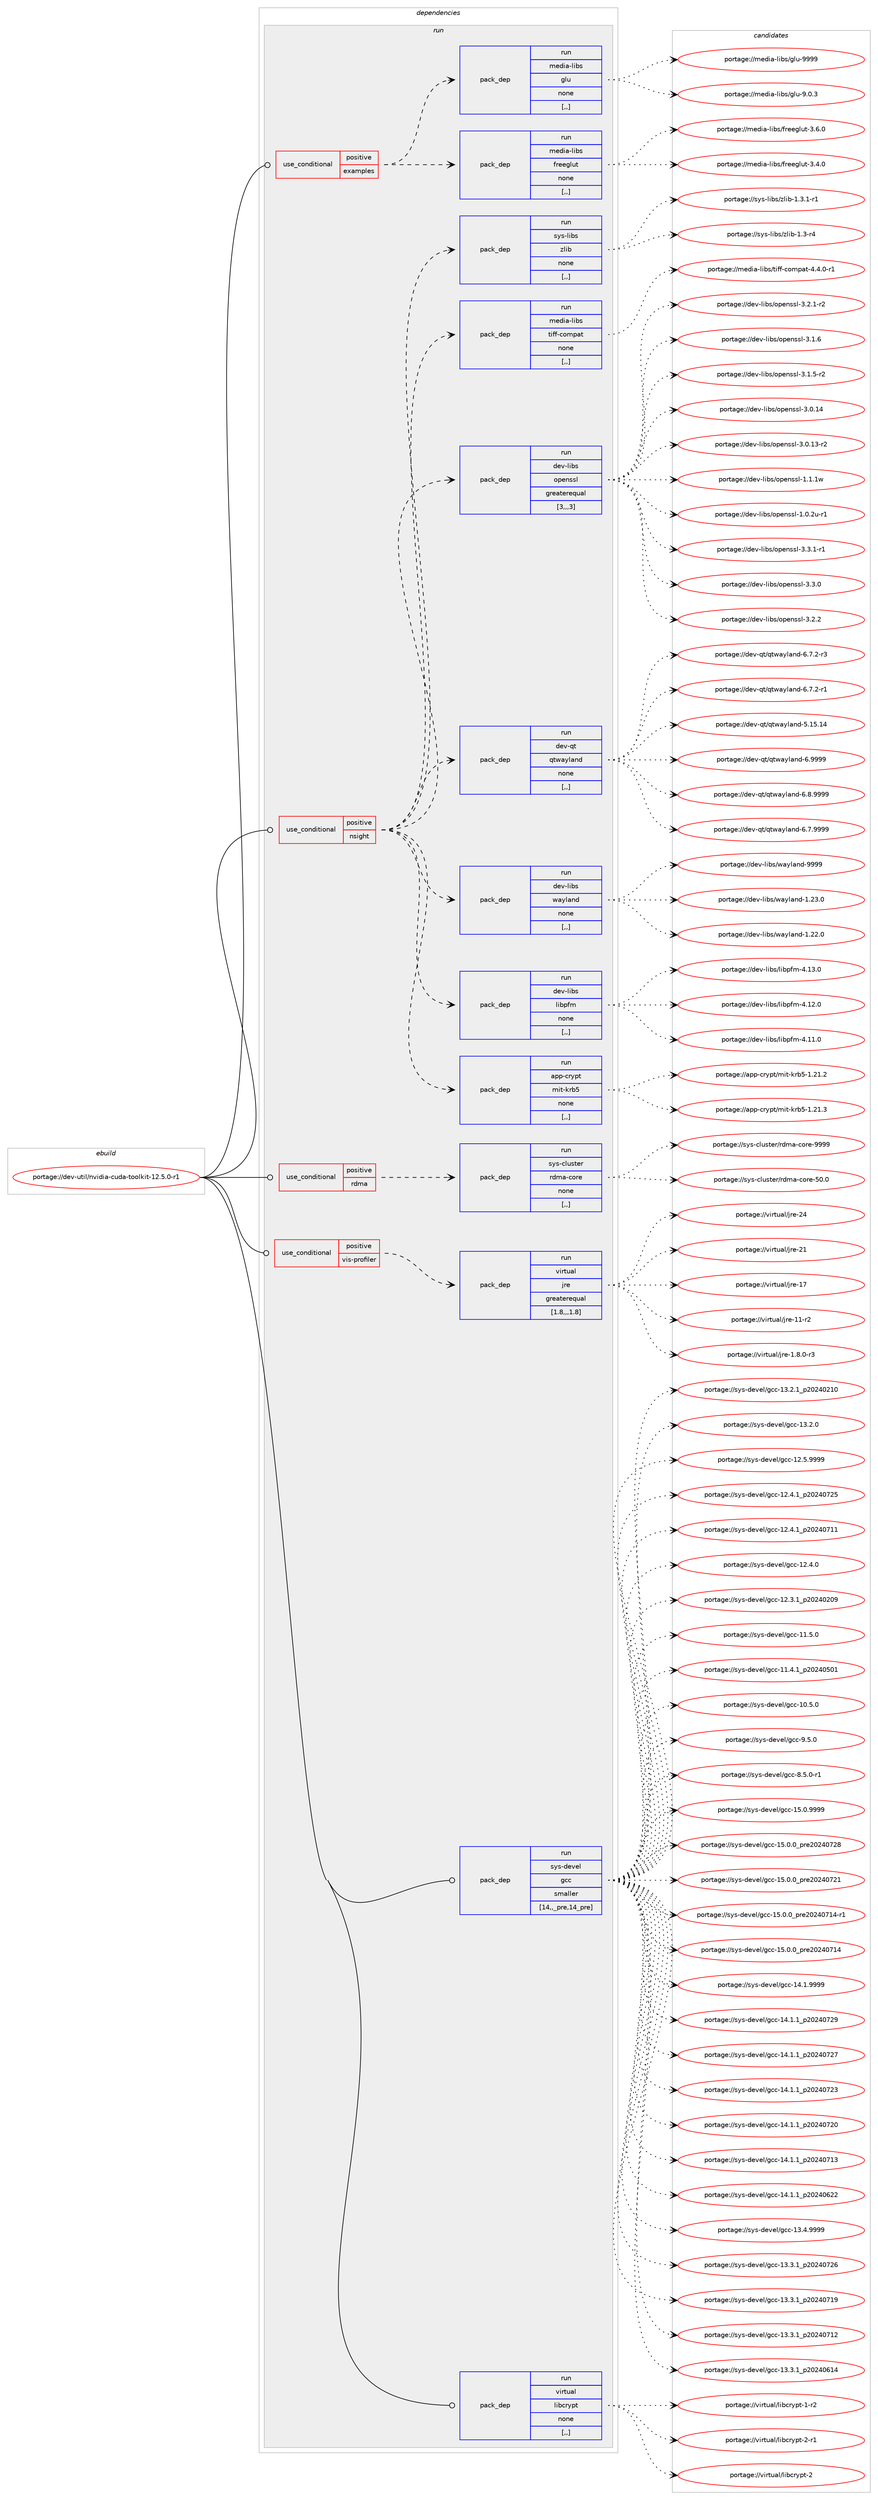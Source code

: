 digraph prolog {

# *************
# Graph options
# *************

newrank=true;
concentrate=true;
compound=true;
graph [rankdir=LR,fontname=Helvetica,fontsize=10,ranksep=1.5];#, ranksep=2.5, nodesep=0.2];
edge  [arrowhead=vee];
node  [fontname=Helvetica,fontsize=10];

# **********
# The ebuild
# **********

subgraph cluster_leftcol {
color=gray;
label=<<i>ebuild</i>>;
id [label="portage://dev-util/nvidia-cuda-toolkit-12.5.0-r1", color=red, width=4, href="../dev-util/nvidia-cuda-toolkit-12.5.0-r1.svg"];
}

# ****************
# The dependencies
# ****************

subgraph cluster_midcol {
color=gray;
label=<<i>dependencies</i>>;
subgraph cluster_compile {
fillcolor="#eeeeee";
style=filled;
label=<<i>compile</i>>;
}
subgraph cluster_compileandrun {
fillcolor="#eeeeee";
style=filled;
label=<<i>compile and run</i>>;
}
subgraph cluster_run {
fillcolor="#eeeeee";
style=filled;
label=<<i>run</i>>;
subgraph cond60972 {
dependency216973 [label=<<TABLE BORDER="0" CELLBORDER="1" CELLSPACING="0" CELLPADDING="4"><TR><TD ROWSPAN="3" CELLPADDING="10">use_conditional</TD></TR><TR><TD>positive</TD></TR><TR><TD>examples</TD></TR></TABLE>>, shape=none, color=red];
subgraph pack154565 {
dependency216974 [label=<<TABLE BORDER="0" CELLBORDER="1" CELLSPACING="0" CELLPADDING="4" WIDTH="220"><TR><TD ROWSPAN="6" CELLPADDING="30">pack_dep</TD></TR><TR><TD WIDTH="110">run</TD></TR><TR><TD>media-libs</TD></TR><TR><TD>freeglut</TD></TR><TR><TD>none</TD></TR><TR><TD>[,,]</TD></TR></TABLE>>, shape=none, color=blue];
}
dependency216973:e -> dependency216974:w [weight=20,style="dashed",arrowhead="vee"];
subgraph pack154566 {
dependency216975 [label=<<TABLE BORDER="0" CELLBORDER="1" CELLSPACING="0" CELLPADDING="4" WIDTH="220"><TR><TD ROWSPAN="6" CELLPADDING="30">pack_dep</TD></TR><TR><TD WIDTH="110">run</TD></TR><TR><TD>media-libs</TD></TR><TR><TD>glu</TD></TR><TR><TD>none</TD></TR><TR><TD>[,,]</TD></TR></TABLE>>, shape=none, color=blue];
}
dependency216973:e -> dependency216975:w [weight=20,style="dashed",arrowhead="vee"];
}
id:e -> dependency216973:w [weight=20,style="solid",arrowhead="odot"];
subgraph cond60973 {
dependency216976 [label=<<TABLE BORDER="0" CELLBORDER="1" CELLSPACING="0" CELLPADDING="4"><TR><TD ROWSPAN="3" CELLPADDING="10">use_conditional</TD></TR><TR><TD>positive</TD></TR><TR><TD>nsight</TD></TR></TABLE>>, shape=none, color=red];
subgraph pack154567 {
dependency216977 [label=<<TABLE BORDER="0" CELLBORDER="1" CELLSPACING="0" CELLPADDING="4" WIDTH="220"><TR><TD ROWSPAN="6" CELLPADDING="30">pack_dep</TD></TR><TR><TD WIDTH="110">run</TD></TR><TR><TD>app-crypt</TD></TR><TR><TD>mit-krb5</TD></TR><TR><TD>none</TD></TR><TR><TD>[,,]</TD></TR></TABLE>>, shape=none, color=blue];
}
dependency216976:e -> dependency216977:w [weight=20,style="dashed",arrowhead="vee"];
subgraph pack154568 {
dependency216978 [label=<<TABLE BORDER="0" CELLBORDER="1" CELLSPACING="0" CELLPADDING="4" WIDTH="220"><TR><TD ROWSPAN="6" CELLPADDING="30">pack_dep</TD></TR><TR><TD WIDTH="110">run</TD></TR><TR><TD>dev-libs</TD></TR><TR><TD>libpfm</TD></TR><TR><TD>none</TD></TR><TR><TD>[,,]</TD></TR></TABLE>>, shape=none, color=blue];
}
dependency216976:e -> dependency216978:w [weight=20,style="dashed",arrowhead="vee"];
subgraph pack154569 {
dependency216979 [label=<<TABLE BORDER="0" CELLBORDER="1" CELLSPACING="0" CELLPADDING="4" WIDTH="220"><TR><TD ROWSPAN="6" CELLPADDING="30">pack_dep</TD></TR><TR><TD WIDTH="110">run</TD></TR><TR><TD>dev-libs</TD></TR><TR><TD>wayland</TD></TR><TR><TD>none</TD></TR><TR><TD>[,,]</TD></TR></TABLE>>, shape=none, color=blue];
}
dependency216976:e -> dependency216979:w [weight=20,style="dashed",arrowhead="vee"];
subgraph pack154570 {
dependency216980 [label=<<TABLE BORDER="0" CELLBORDER="1" CELLSPACING="0" CELLPADDING="4" WIDTH="220"><TR><TD ROWSPAN="6" CELLPADDING="30">pack_dep</TD></TR><TR><TD WIDTH="110">run</TD></TR><TR><TD>dev-qt</TD></TR><TR><TD>qtwayland</TD></TR><TR><TD>none</TD></TR><TR><TD>[,,]</TD></TR></TABLE>>, shape=none, color=blue];
}
dependency216976:e -> dependency216980:w [weight=20,style="dashed",arrowhead="vee"];
subgraph pack154571 {
dependency216981 [label=<<TABLE BORDER="0" CELLBORDER="1" CELLSPACING="0" CELLPADDING="4" WIDTH="220"><TR><TD ROWSPAN="6" CELLPADDING="30">pack_dep</TD></TR><TR><TD WIDTH="110">run</TD></TR><TR><TD>dev-libs</TD></TR><TR><TD>openssl</TD></TR><TR><TD>greaterequal</TD></TR><TR><TD>[3,,,3]</TD></TR></TABLE>>, shape=none, color=blue];
}
dependency216976:e -> dependency216981:w [weight=20,style="dashed",arrowhead="vee"];
subgraph pack154572 {
dependency216982 [label=<<TABLE BORDER="0" CELLBORDER="1" CELLSPACING="0" CELLPADDING="4" WIDTH="220"><TR><TD ROWSPAN="6" CELLPADDING="30">pack_dep</TD></TR><TR><TD WIDTH="110">run</TD></TR><TR><TD>media-libs</TD></TR><TR><TD>tiff-compat</TD></TR><TR><TD>none</TD></TR><TR><TD>[,,]</TD></TR></TABLE>>, shape=none, color=blue];
}
dependency216976:e -> dependency216982:w [weight=20,style="dashed",arrowhead="vee"];
subgraph pack154573 {
dependency216983 [label=<<TABLE BORDER="0" CELLBORDER="1" CELLSPACING="0" CELLPADDING="4" WIDTH="220"><TR><TD ROWSPAN="6" CELLPADDING="30">pack_dep</TD></TR><TR><TD WIDTH="110">run</TD></TR><TR><TD>sys-libs</TD></TR><TR><TD>zlib</TD></TR><TR><TD>none</TD></TR><TR><TD>[,,]</TD></TR></TABLE>>, shape=none, color=blue];
}
dependency216976:e -> dependency216983:w [weight=20,style="dashed",arrowhead="vee"];
}
id:e -> dependency216976:w [weight=20,style="solid",arrowhead="odot"];
subgraph cond60974 {
dependency216984 [label=<<TABLE BORDER="0" CELLBORDER="1" CELLSPACING="0" CELLPADDING="4"><TR><TD ROWSPAN="3" CELLPADDING="10">use_conditional</TD></TR><TR><TD>positive</TD></TR><TR><TD>rdma</TD></TR></TABLE>>, shape=none, color=red];
subgraph pack154574 {
dependency216985 [label=<<TABLE BORDER="0" CELLBORDER="1" CELLSPACING="0" CELLPADDING="4" WIDTH="220"><TR><TD ROWSPAN="6" CELLPADDING="30">pack_dep</TD></TR><TR><TD WIDTH="110">run</TD></TR><TR><TD>sys-cluster</TD></TR><TR><TD>rdma-core</TD></TR><TR><TD>none</TD></TR><TR><TD>[,,]</TD></TR></TABLE>>, shape=none, color=blue];
}
dependency216984:e -> dependency216985:w [weight=20,style="dashed",arrowhead="vee"];
}
id:e -> dependency216984:w [weight=20,style="solid",arrowhead="odot"];
subgraph cond60975 {
dependency216986 [label=<<TABLE BORDER="0" CELLBORDER="1" CELLSPACING="0" CELLPADDING="4"><TR><TD ROWSPAN="3" CELLPADDING="10">use_conditional</TD></TR><TR><TD>positive</TD></TR><TR><TD>vis-profiler</TD></TR></TABLE>>, shape=none, color=red];
subgraph pack154575 {
dependency216987 [label=<<TABLE BORDER="0" CELLBORDER="1" CELLSPACING="0" CELLPADDING="4" WIDTH="220"><TR><TD ROWSPAN="6" CELLPADDING="30">pack_dep</TD></TR><TR><TD WIDTH="110">run</TD></TR><TR><TD>virtual</TD></TR><TR><TD>jre</TD></TR><TR><TD>greaterequal</TD></TR><TR><TD>[1.8,,,1.8]</TD></TR></TABLE>>, shape=none, color=blue];
}
dependency216986:e -> dependency216987:w [weight=20,style="dashed",arrowhead="vee"];
}
id:e -> dependency216986:w [weight=20,style="solid",arrowhead="odot"];
subgraph pack154576 {
dependency216988 [label=<<TABLE BORDER="0" CELLBORDER="1" CELLSPACING="0" CELLPADDING="4" WIDTH="220"><TR><TD ROWSPAN="6" CELLPADDING="30">pack_dep</TD></TR><TR><TD WIDTH="110">run</TD></TR><TR><TD>sys-devel</TD></TR><TR><TD>gcc</TD></TR><TR><TD>smaller</TD></TR><TR><TD>[14,,_pre,14_pre]</TD></TR></TABLE>>, shape=none, color=blue];
}
id:e -> dependency216988:w [weight=20,style="solid",arrowhead="odot"];
subgraph pack154577 {
dependency216989 [label=<<TABLE BORDER="0" CELLBORDER="1" CELLSPACING="0" CELLPADDING="4" WIDTH="220"><TR><TD ROWSPAN="6" CELLPADDING="30">pack_dep</TD></TR><TR><TD WIDTH="110">run</TD></TR><TR><TD>virtual</TD></TR><TR><TD>libcrypt</TD></TR><TR><TD>none</TD></TR><TR><TD>[,,]</TD></TR></TABLE>>, shape=none, color=blue];
}
id:e -> dependency216989:w [weight=20,style="solid",arrowhead="odot"];
}
}

# **************
# The candidates
# **************

subgraph cluster_choices {
rank=same;
color=gray;
label=<<i>candidates</i>>;

subgraph choice154565 {
color=black;
nodesep=1;
choice10910110010597451081059811547102114101101103108117116455146544648 [label="portage://media-libs/freeglut-3.6.0", color=red, width=4,href="../media-libs/freeglut-3.6.0.svg"];
choice10910110010597451081059811547102114101101103108117116455146524648 [label="portage://media-libs/freeglut-3.4.0", color=red, width=4,href="../media-libs/freeglut-3.4.0.svg"];
dependency216974:e -> choice10910110010597451081059811547102114101101103108117116455146544648:w [style=dotted,weight="100"];
dependency216974:e -> choice10910110010597451081059811547102114101101103108117116455146524648:w [style=dotted,weight="100"];
}
subgraph choice154566 {
color=black;
nodesep=1;
choice109101100105974510810598115471031081174557575757 [label="portage://media-libs/glu-9999", color=red, width=4,href="../media-libs/glu-9999.svg"];
choice10910110010597451081059811547103108117455746484651 [label="portage://media-libs/glu-9.0.3", color=red, width=4,href="../media-libs/glu-9.0.3.svg"];
dependency216975:e -> choice109101100105974510810598115471031081174557575757:w [style=dotted,weight="100"];
dependency216975:e -> choice10910110010597451081059811547103108117455746484651:w [style=dotted,weight="100"];
}
subgraph choice154567 {
color=black;
nodesep=1;
choice9711211245991141211121164710910511645107114985345494650494651 [label="portage://app-crypt/mit-krb5-1.21.3", color=red, width=4,href="../app-crypt/mit-krb5-1.21.3.svg"];
choice9711211245991141211121164710910511645107114985345494650494650 [label="portage://app-crypt/mit-krb5-1.21.2", color=red, width=4,href="../app-crypt/mit-krb5-1.21.2.svg"];
dependency216977:e -> choice9711211245991141211121164710910511645107114985345494650494651:w [style=dotted,weight="100"];
dependency216977:e -> choice9711211245991141211121164710910511645107114985345494650494650:w [style=dotted,weight="100"];
}
subgraph choice154568 {
color=black;
nodesep=1;
choice1001011184510810598115471081059811210210945524649514648 [label="portage://dev-libs/libpfm-4.13.0", color=red, width=4,href="../dev-libs/libpfm-4.13.0.svg"];
choice1001011184510810598115471081059811210210945524649504648 [label="portage://dev-libs/libpfm-4.12.0", color=red, width=4,href="../dev-libs/libpfm-4.12.0.svg"];
choice1001011184510810598115471081059811210210945524649494648 [label="portage://dev-libs/libpfm-4.11.0", color=red, width=4,href="../dev-libs/libpfm-4.11.0.svg"];
dependency216978:e -> choice1001011184510810598115471081059811210210945524649514648:w [style=dotted,weight="100"];
dependency216978:e -> choice1001011184510810598115471081059811210210945524649504648:w [style=dotted,weight="100"];
dependency216978:e -> choice1001011184510810598115471081059811210210945524649494648:w [style=dotted,weight="100"];
}
subgraph choice154569 {
color=black;
nodesep=1;
choice10010111845108105981154711997121108971101004557575757 [label="portage://dev-libs/wayland-9999", color=red, width=4,href="../dev-libs/wayland-9999.svg"];
choice100101118451081059811547119971211089711010045494650514648 [label="portage://dev-libs/wayland-1.23.0", color=red, width=4,href="../dev-libs/wayland-1.23.0.svg"];
choice100101118451081059811547119971211089711010045494650504648 [label="portage://dev-libs/wayland-1.22.0", color=red, width=4,href="../dev-libs/wayland-1.22.0.svg"];
dependency216979:e -> choice10010111845108105981154711997121108971101004557575757:w [style=dotted,weight="100"];
dependency216979:e -> choice100101118451081059811547119971211089711010045494650514648:w [style=dotted,weight="100"];
dependency216979:e -> choice100101118451081059811547119971211089711010045494650504648:w [style=dotted,weight="100"];
}
subgraph choice154570 {
color=black;
nodesep=1;
choice1001011184511311647113116119971211089711010045544657575757 [label="portage://dev-qt/qtwayland-6.9999", color=red, width=4,href="../dev-qt/qtwayland-6.9999.svg"];
choice10010111845113116471131161199712110897110100455446564657575757 [label="portage://dev-qt/qtwayland-6.8.9999", color=red, width=4,href="../dev-qt/qtwayland-6.8.9999.svg"];
choice10010111845113116471131161199712110897110100455446554657575757 [label="portage://dev-qt/qtwayland-6.7.9999", color=red, width=4,href="../dev-qt/qtwayland-6.7.9999.svg"];
choice100101118451131164711311611997121108971101004554465546504511451 [label="portage://dev-qt/qtwayland-6.7.2-r3", color=red, width=4,href="../dev-qt/qtwayland-6.7.2-r3.svg"];
choice100101118451131164711311611997121108971101004554465546504511449 [label="portage://dev-qt/qtwayland-6.7.2-r1", color=red, width=4,href="../dev-qt/qtwayland-6.7.2-r1.svg"];
choice100101118451131164711311611997121108971101004553464953464952 [label="portage://dev-qt/qtwayland-5.15.14", color=red, width=4,href="../dev-qt/qtwayland-5.15.14.svg"];
dependency216980:e -> choice1001011184511311647113116119971211089711010045544657575757:w [style=dotted,weight="100"];
dependency216980:e -> choice10010111845113116471131161199712110897110100455446564657575757:w [style=dotted,weight="100"];
dependency216980:e -> choice10010111845113116471131161199712110897110100455446554657575757:w [style=dotted,weight="100"];
dependency216980:e -> choice100101118451131164711311611997121108971101004554465546504511451:w [style=dotted,weight="100"];
dependency216980:e -> choice100101118451131164711311611997121108971101004554465546504511449:w [style=dotted,weight="100"];
dependency216980:e -> choice100101118451131164711311611997121108971101004553464953464952:w [style=dotted,weight="100"];
}
subgraph choice154571 {
color=black;
nodesep=1;
choice1001011184510810598115471111121011101151151084551465146494511449 [label="portage://dev-libs/openssl-3.3.1-r1", color=red, width=4,href="../dev-libs/openssl-3.3.1-r1.svg"];
choice100101118451081059811547111112101110115115108455146514648 [label="portage://dev-libs/openssl-3.3.0", color=red, width=4,href="../dev-libs/openssl-3.3.0.svg"];
choice100101118451081059811547111112101110115115108455146504650 [label="portage://dev-libs/openssl-3.2.2", color=red, width=4,href="../dev-libs/openssl-3.2.2.svg"];
choice1001011184510810598115471111121011101151151084551465046494511450 [label="portage://dev-libs/openssl-3.2.1-r2", color=red, width=4,href="../dev-libs/openssl-3.2.1-r2.svg"];
choice100101118451081059811547111112101110115115108455146494654 [label="portage://dev-libs/openssl-3.1.6", color=red, width=4,href="../dev-libs/openssl-3.1.6.svg"];
choice1001011184510810598115471111121011101151151084551464946534511450 [label="portage://dev-libs/openssl-3.1.5-r2", color=red, width=4,href="../dev-libs/openssl-3.1.5-r2.svg"];
choice10010111845108105981154711111210111011511510845514648464952 [label="portage://dev-libs/openssl-3.0.14", color=red, width=4,href="../dev-libs/openssl-3.0.14.svg"];
choice100101118451081059811547111112101110115115108455146484649514511450 [label="portage://dev-libs/openssl-3.0.13-r2", color=red, width=4,href="../dev-libs/openssl-3.0.13-r2.svg"];
choice100101118451081059811547111112101110115115108454946494649119 [label="portage://dev-libs/openssl-1.1.1w", color=red, width=4,href="../dev-libs/openssl-1.1.1w.svg"];
choice1001011184510810598115471111121011101151151084549464846501174511449 [label="portage://dev-libs/openssl-1.0.2u-r1", color=red, width=4,href="../dev-libs/openssl-1.0.2u-r1.svg"];
dependency216981:e -> choice1001011184510810598115471111121011101151151084551465146494511449:w [style=dotted,weight="100"];
dependency216981:e -> choice100101118451081059811547111112101110115115108455146514648:w [style=dotted,weight="100"];
dependency216981:e -> choice100101118451081059811547111112101110115115108455146504650:w [style=dotted,weight="100"];
dependency216981:e -> choice1001011184510810598115471111121011101151151084551465046494511450:w [style=dotted,weight="100"];
dependency216981:e -> choice100101118451081059811547111112101110115115108455146494654:w [style=dotted,weight="100"];
dependency216981:e -> choice1001011184510810598115471111121011101151151084551464946534511450:w [style=dotted,weight="100"];
dependency216981:e -> choice10010111845108105981154711111210111011511510845514648464952:w [style=dotted,weight="100"];
dependency216981:e -> choice100101118451081059811547111112101110115115108455146484649514511450:w [style=dotted,weight="100"];
dependency216981:e -> choice100101118451081059811547111112101110115115108454946494649119:w [style=dotted,weight="100"];
dependency216981:e -> choice1001011184510810598115471111121011101151151084549464846501174511449:w [style=dotted,weight="100"];
}
subgraph choice154572 {
color=black;
nodesep=1;
choice109101100105974510810598115471161051021024599111109112971164552465246484511449 [label="portage://media-libs/tiff-compat-4.4.0-r1", color=red, width=4,href="../media-libs/tiff-compat-4.4.0-r1.svg"];
dependency216982:e -> choice109101100105974510810598115471161051021024599111109112971164552465246484511449:w [style=dotted,weight="100"];
}
subgraph choice154573 {
color=black;
nodesep=1;
choice115121115451081059811547122108105984549465146494511449 [label="portage://sys-libs/zlib-1.3.1-r1", color=red, width=4,href="../sys-libs/zlib-1.3.1-r1.svg"];
choice11512111545108105981154712210810598454946514511452 [label="portage://sys-libs/zlib-1.3-r4", color=red, width=4,href="../sys-libs/zlib-1.3-r4.svg"];
dependency216983:e -> choice115121115451081059811547122108105984549465146494511449:w [style=dotted,weight="100"];
dependency216983:e -> choice11512111545108105981154712210810598454946514511452:w [style=dotted,weight="100"];
}
subgraph choice154574 {
color=black;
nodesep=1;
choice1151211154599108117115116101114471141001099745991111141014557575757 [label="portage://sys-cluster/rdma-core-9999", color=red, width=4,href="../sys-cluster/rdma-core-9999.svg"];
choice1151211154599108117115116101114471141001099745991111141014553484648 [label="portage://sys-cluster/rdma-core-50.0", color=red, width=4,href="../sys-cluster/rdma-core-50.0.svg"];
dependency216985:e -> choice1151211154599108117115116101114471141001099745991111141014557575757:w [style=dotted,weight="100"];
dependency216985:e -> choice1151211154599108117115116101114471141001099745991111141014553484648:w [style=dotted,weight="100"];
}
subgraph choice154575 {
color=black;
nodesep=1;
choice1181051141161179710847106114101455052 [label="portage://virtual/jre-24", color=red, width=4,href="../virtual/jre-24.svg"];
choice1181051141161179710847106114101455049 [label="portage://virtual/jre-21", color=red, width=4,href="../virtual/jre-21.svg"];
choice1181051141161179710847106114101454955 [label="portage://virtual/jre-17", color=red, width=4,href="../virtual/jre-17.svg"];
choice11810511411611797108471061141014549494511450 [label="portage://virtual/jre-11-r2", color=red, width=4,href="../virtual/jre-11-r2.svg"];
choice11810511411611797108471061141014549465646484511451 [label="portage://virtual/jre-1.8.0-r3", color=red, width=4,href="../virtual/jre-1.8.0-r3.svg"];
dependency216987:e -> choice1181051141161179710847106114101455052:w [style=dotted,weight="100"];
dependency216987:e -> choice1181051141161179710847106114101455049:w [style=dotted,weight="100"];
dependency216987:e -> choice1181051141161179710847106114101454955:w [style=dotted,weight="100"];
dependency216987:e -> choice11810511411611797108471061141014549494511450:w [style=dotted,weight="100"];
dependency216987:e -> choice11810511411611797108471061141014549465646484511451:w [style=dotted,weight="100"];
}
subgraph choice154576 {
color=black;
nodesep=1;
choice1151211154510010111810110847103999945495346484657575757 [label="portage://sys-devel/gcc-15.0.9999", color=red, width=4,href="../sys-devel/gcc-15.0.9999.svg"];
choice1151211154510010111810110847103999945495346484648951121141015048505248555056 [label="portage://sys-devel/gcc-15.0.0_pre20240728", color=red, width=4,href="../sys-devel/gcc-15.0.0_pre20240728.svg"];
choice1151211154510010111810110847103999945495346484648951121141015048505248555049 [label="portage://sys-devel/gcc-15.0.0_pre20240721", color=red, width=4,href="../sys-devel/gcc-15.0.0_pre20240721.svg"];
choice11512111545100101118101108471039999454953464846489511211410150485052485549524511449 [label="portage://sys-devel/gcc-15.0.0_pre20240714-r1", color=red, width=4,href="../sys-devel/gcc-15.0.0_pre20240714-r1.svg"];
choice1151211154510010111810110847103999945495346484648951121141015048505248554952 [label="portage://sys-devel/gcc-15.0.0_pre20240714", color=red, width=4,href="../sys-devel/gcc-15.0.0_pre20240714.svg"];
choice1151211154510010111810110847103999945495246494657575757 [label="portage://sys-devel/gcc-14.1.9999", color=red, width=4,href="../sys-devel/gcc-14.1.9999.svg"];
choice1151211154510010111810110847103999945495246494649951125048505248555057 [label="portage://sys-devel/gcc-14.1.1_p20240729", color=red, width=4,href="../sys-devel/gcc-14.1.1_p20240729.svg"];
choice1151211154510010111810110847103999945495246494649951125048505248555055 [label="portage://sys-devel/gcc-14.1.1_p20240727", color=red, width=4,href="../sys-devel/gcc-14.1.1_p20240727.svg"];
choice1151211154510010111810110847103999945495246494649951125048505248555051 [label="portage://sys-devel/gcc-14.1.1_p20240723", color=red, width=4,href="../sys-devel/gcc-14.1.1_p20240723.svg"];
choice1151211154510010111810110847103999945495246494649951125048505248555048 [label="portage://sys-devel/gcc-14.1.1_p20240720", color=red, width=4,href="../sys-devel/gcc-14.1.1_p20240720.svg"];
choice1151211154510010111810110847103999945495246494649951125048505248554951 [label="portage://sys-devel/gcc-14.1.1_p20240713", color=red, width=4,href="../sys-devel/gcc-14.1.1_p20240713.svg"];
choice1151211154510010111810110847103999945495246494649951125048505248545050 [label="portage://sys-devel/gcc-14.1.1_p20240622", color=red, width=4,href="../sys-devel/gcc-14.1.1_p20240622.svg"];
choice1151211154510010111810110847103999945495146524657575757 [label="portage://sys-devel/gcc-13.4.9999", color=red, width=4,href="../sys-devel/gcc-13.4.9999.svg"];
choice1151211154510010111810110847103999945495146514649951125048505248555054 [label="portage://sys-devel/gcc-13.3.1_p20240726", color=red, width=4,href="../sys-devel/gcc-13.3.1_p20240726.svg"];
choice1151211154510010111810110847103999945495146514649951125048505248554957 [label="portage://sys-devel/gcc-13.3.1_p20240719", color=red, width=4,href="../sys-devel/gcc-13.3.1_p20240719.svg"];
choice1151211154510010111810110847103999945495146514649951125048505248554950 [label="portage://sys-devel/gcc-13.3.1_p20240712", color=red, width=4,href="../sys-devel/gcc-13.3.1_p20240712.svg"];
choice1151211154510010111810110847103999945495146514649951125048505248544952 [label="portage://sys-devel/gcc-13.3.1_p20240614", color=red, width=4,href="../sys-devel/gcc-13.3.1_p20240614.svg"];
choice1151211154510010111810110847103999945495146504649951125048505248504948 [label="portage://sys-devel/gcc-13.2.1_p20240210", color=red, width=4,href="../sys-devel/gcc-13.2.1_p20240210.svg"];
choice1151211154510010111810110847103999945495146504648 [label="portage://sys-devel/gcc-13.2.0", color=red, width=4,href="../sys-devel/gcc-13.2.0.svg"];
choice1151211154510010111810110847103999945495046534657575757 [label="portage://sys-devel/gcc-12.5.9999", color=red, width=4,href="../sys-devel/gcc-12.5.9999.svg"];
choice1151211154510010111810110847103999945495046524649951125048505248555053 [label="portage://sys-devel/gcc-12.4.1_p20240725", color=red, width=4,href="../sys-devel/gcc-12.4.1_p20240725.svg"];
choice1151211154510010111810110847103999945495046524649951125048505248554949 [label="portage://sys-devel/gcc-12.4.1_p20240711", color=red, width=4,href="../sys-devel/gcc-12.4.1_p20240711.svg"];
choice1151211154510010111810110847103999945495046524648 [label="portage://sys-devel/gcc-12.4.0", color=red, width=4,href="../sys-devel/gcc-12.4.0.svg"];
choice1151211154510010111810110847103999945495046514649951125048505248504857 [label="portage://sys-devel/gcc-12.3.1_p20240209", color=red, width=4,href="../sys-devel/gcc-12.3.1_p20240209.svg"];
choice1151211154510010111810110847103999945494946534648 [label="portage://sys-devel/gcc-11.5.0", color=red, width=4,href="../sys-devel/gcc-11.5.0.svg"];
choice1151211154510010111810110847103999945494946524649951125048505248534849 [label="portage://sys-devel/gcc-11.4.1_p20240501", color=red, width=4,href="../sys-devel/gcc-11.4.1_p20240501.svg"];
choice1151211154510010111810110847103999945494846534648 [label="portage://sys-devel/gcc-10.5.0", color=red, width=4,href="../sys-devel/gcc-10.5.0.svg"];
choice11512111545100101118101108471039999455746534648 [label="portage://sys-devel/gcc-9.5.0", color=red, width=4,href="../sys-devel/gcc-9.5.0.svg"];
choice115121115451001011181011084710399994556465346484511449 [label="portage://sys-devel/gcc-8.5.0-r1", color=red, width=4,href="../sys-devel/gcc-8.5.0-r1.svg"];
dependency216988:e -> choice1151211154510010111810110847103999945495346484657575757:w [style=dotted,weight="100"];
dependency216988:e -> choice1151211154510010111810110847103999945495346484648951121141015048505248555056:w [style=dotted,weight="100"];
dependency216988:e -> choice1151211154510010111810110847103999945495346484648951121141015048505248555049:w [style=dotted,weight="100"];
dependency216988:e -> choice11512111545100101118101108471039999454953464846489511211410150485052485549524511449:w [style=dotted,weight="100"];
dependency216988:e -> choice1151211154510010111810110847103999945495346484648951121141015048505248554952:w [style=dotted,weight="100"];
dependency216988:e -> choice1151211154510010111810110847103999945495246494657575757:w [style=dotted,weight="100"];
dependency216988:e -> choice1151211154510010111810110847103999945495246494649951125048505248555057:w [style=dotted,weight="100"];
dependency216988:e -> choice1151211154510010111810110847103999945495246494649951125048505248555055:w [style=dotted,weight="100"];
dependency216988:e -> choice1151211154510010111810110847103999945495246494649951125048505248555051:w [style=dotted,weight="100"];
dependency216988:e -> choice1151211154510010111810110847103999945495246494649951125048505248555048:w [style=dotted,weight="100"];
dependency216988:e -> choice1151211154510010111810110847103999945495246494649951125048505248554951:w [style=dotted,weight="100"];
dependency216988:e -> choice1151211154510010111810110847103999945495246494649951125048505248545050:w [style=dotted,weight="100"];
dependency216988:e -> choice1151211154510010111810110847103999945495146524657575757:w [style=dotted,weight="100"];
dependency216988:e -> choice1151211154510010111810110847103999945495146514649951125048505248555054:w [style=dotted,weight="100"];
dependency216988:e -> choice1151211154510010111810110847103999945495146514649951125048505248554957:w [style=dotted,weight="100"];
dependency216988:e -> choice1151211154510010111810110847103999945495146514649951125048505248554950:w [style=dotted,weight="100"];
dependency216988:e -> choice1151211154510010111810110847103999945495146514649951125048505248544952:w [style=dotted,weight="100"];
dependency216988:e -> choice1151211154510010111810110847103999945495146504649951125048505248504948:w [style=dotted,weight="100"];
dependency216988:e -> choice1151211154510010111810110847103999945495146504648:w [style=dotted,weight="100"];
dependency216988:e -> choice1151211154510010111810110847103999945495046534657575757:w [style=dotted,weight="100"];
dependency216988:e -> choice1151211154510010111810110847103999945495046524649951125048505248555053:w [style=dotted,weight="100"];
dependency216988:e -> choice1151211154510010111810110847103999945495046524649951125048505248554949:w [style=dotted,weight="100"];
dependency216988:e -> choice1151211154510010111810110847103999945495046524648:w [style=dotted,weight="100"];
dependency216988:e -> choice1151211154510010111810110847103999945495046514649951125048505248504857:w [style=dotted,weight="100"];
dependency216988:e -> choice1151211154510010111810110847103999945494946534648:w [style=dotted,weight="100"];
dependency216988:e -> choice1151211154510010111810110847103999945494946524649951125048505248534849:w [style=dotted,weight="100"];
dependency216988:e -> choice1151211154510010111810110847103999945494846534648:w [style=dotted,weight="100"];
dependency216988:e -> choice11512111545100101118101108471039999455746534648:w [style=dotted,weight="100"];
dependency216988:e -> choice115121115451001011181011084710399994556465346484511449:w [style=dotted,weight="100"];
}
subgraph choice154577 {
color=black;
nodesep=1;
choice1181051141161179710847108105989911412111211645504511449 [label="portage://virtual/libcrypt-2-r1", color=red, width=4,href="../virtual/libcrypt-2-r1.svg"];
choice118105114116117971084710810598991141211121164550 [label="portage://virtual/libcrypt-2", color=red, width=4,href="../virtual/libcrypt-2.svg"];
choice1181051141161179710847108105989911412111211645494511450 [label="portage://virtual/libcrypt-1-r2", color=red, width=4,href="../virtual/libcrypt-1-r2.svg"];
dependency216989:e -> choice1181051141161179710847108105989911412111211645504511449:w [style=dotted,weight="100"];
dependency216989:e -> choice118105114116117971084710810598991141211121164550:w [style=dotted,weight="100"];
dependency216989:e -> choice1181051141161179710847108105989911412111211645494511450:w [style=dotted,weight="100"];
}
}

}
